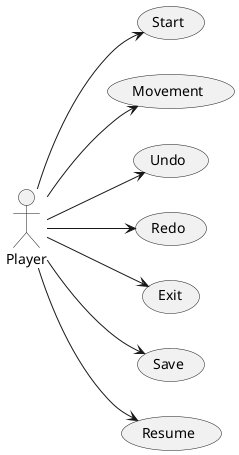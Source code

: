 @startuml actores
left to right direction
actor Player
usecase Start
usecase Movement
usecase Undo
usecase Redo
usecase Exit
usecase Save
usecase Resume

Player --> Start
Player --> Movement
Player --> Undo
Player --> Redo
Player --> Exit
Player --> Save
Player --> Resume
@enduml

@startuml contexto
state State0 as " "
state State1 as " "
state State2 as " "
state State3 as " "
state State4 as " "

[*] --> State0
State0 --> State1 : Start
State1 --> State1 : Movement
State1 --> State1 : [undoable]Undo
State1 --> State1 : [redoable]Redo
State1 --> State3 : Exit
State3 --> State4 : Save
State1 --> State3 : [isTicTacToe]
State0 --> State4 : [isTicTacToe]
State2 --> State0 : [isResumed]
State4 --> State2 : Resume
State2 --> [*] : [else]
@enduml